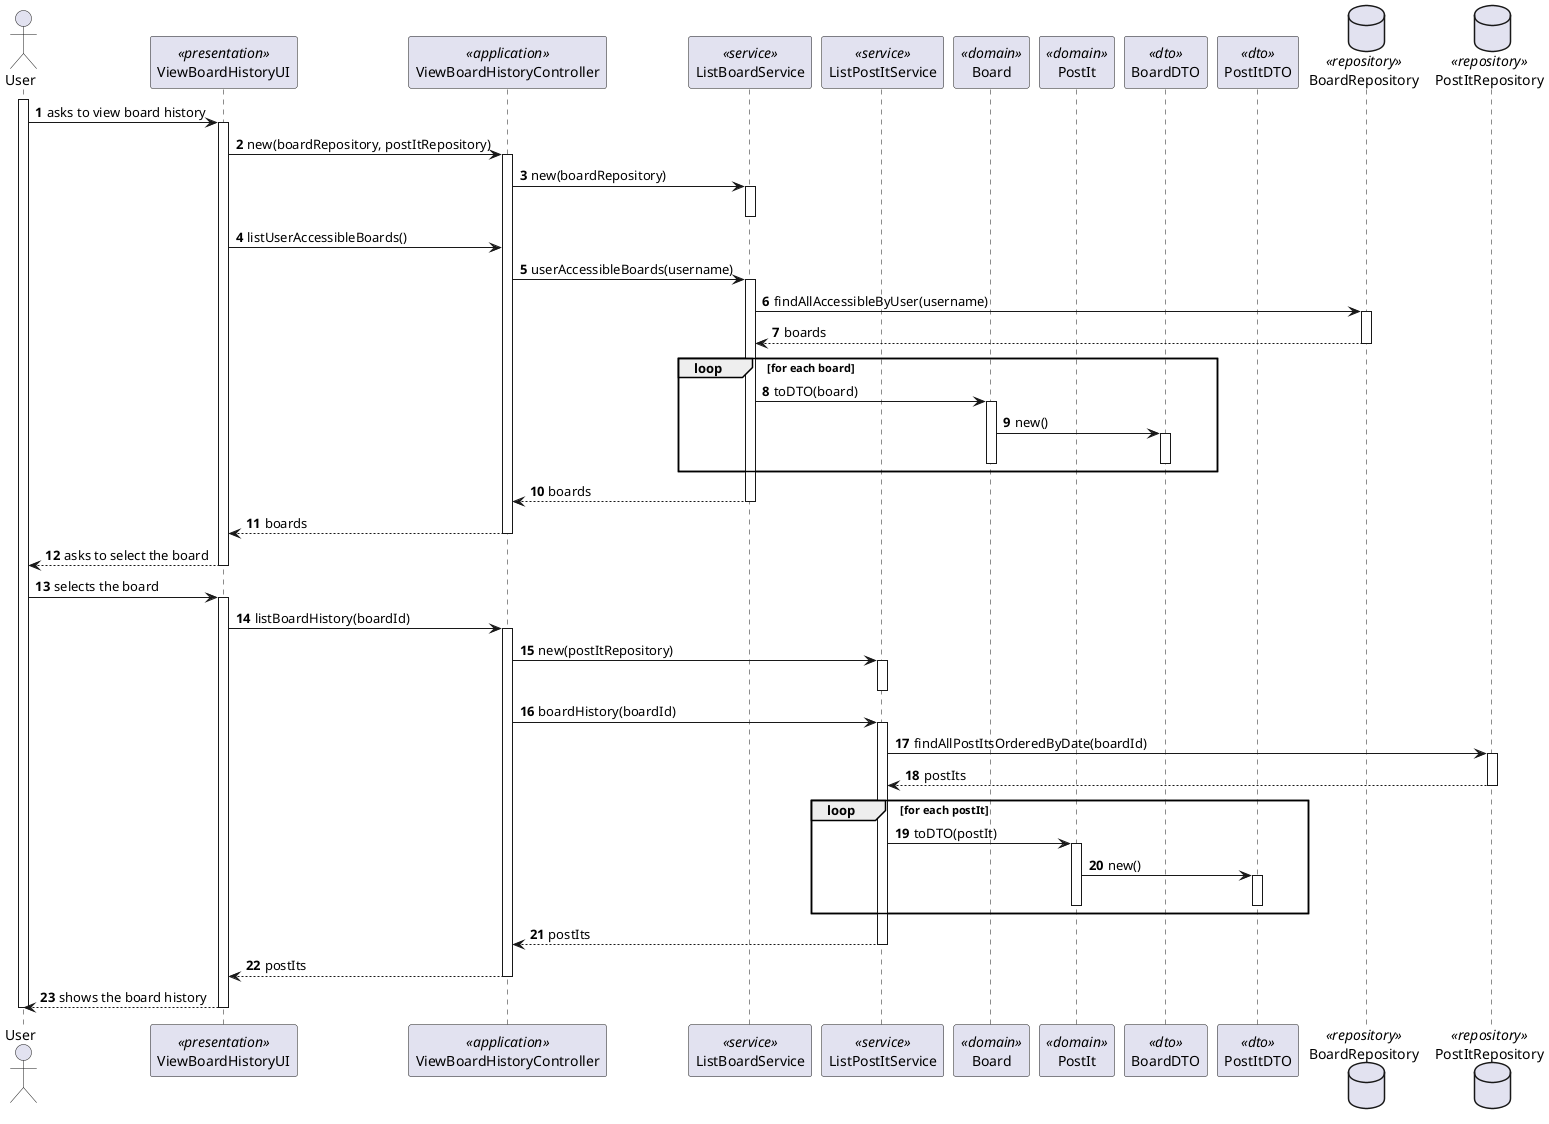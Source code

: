 @startuml US3009_SD
autonumber

actor "User" as M
participant "ViewBoardHistoryUI" as UI <<presentation>>
participant "ViewBoardHistoryController" as CTRL <<application>>
participant "ListBoardService" as LBSRV <<service>>
participant "ListPostItService" as LPSRV <<service>>
participant "Board" as B <<domain>>
participant "PostIt" as P <<domain>>
participant "BoardDTO" as BDTO <<dto>>
participant "PostItDTO" as PDTO <<dto>>

database BoardRepository as BREP <<repository>>
database PostItRepository as PREP <<repository>>

activate M

M -> UI : asks to view board history
activate UI

UI -> CTRL : new(boardRepository, postItRepository)
activate CTRL
CTRL -> LBSRV : new(boardRepository)
activate LBSRV
deactivate LBSRV
UI -> CTRL : listUserAccessibleBoards()

CTRL -> LBSRV : userAccessibleBoards(username)
activate LBSRV
LBSRV -> BREP : findAllAccessibleByUser(username)
activate BREP
BREP --> LBSRV : boards
deactivate BREP

loop for each board
  LBSRV -> B : toDTO(board)
  activate B
  B -> BDTO : new()
  activate BDTO
  deactivate BDTO
  deactivate B
end loop

LBSRV --> CTRL : boards
deactivate LBSRV
CTRL --> UI : boards
deactivate CTRL

UI --> M : asks to select the board
deactivate UI

M -> UI : selects the board
activate UI

UI -> CTRL : listBoardHistory(boardId)
activate CTRL

CTRL -> LPSRV : new(postItRepository)
activate LPSRV
deactivate LPSRV

CTRL -> LPSRV : boardHistory(boardId)
activate LPSRV
LPSRV -> PREP : findAllPostItsOrderedByDate(boardId)
activate PREP
PREP --> LPSRV : postIts
deactivate PREP

loop for each postIt
  LPSRV -> P : toDTO(postIt)
  activate P
  P -> PDTO : new()
  activate PDTO
  deactivate PDTO
  deactivate P
end loop

LPSRV --> CTRL : postIts
deactivate LPSRV
CTRL --> UI : postIts
deactivate CTRL

UI --> M : shows the board history
deactivate UI

deactivate M

@enduml
